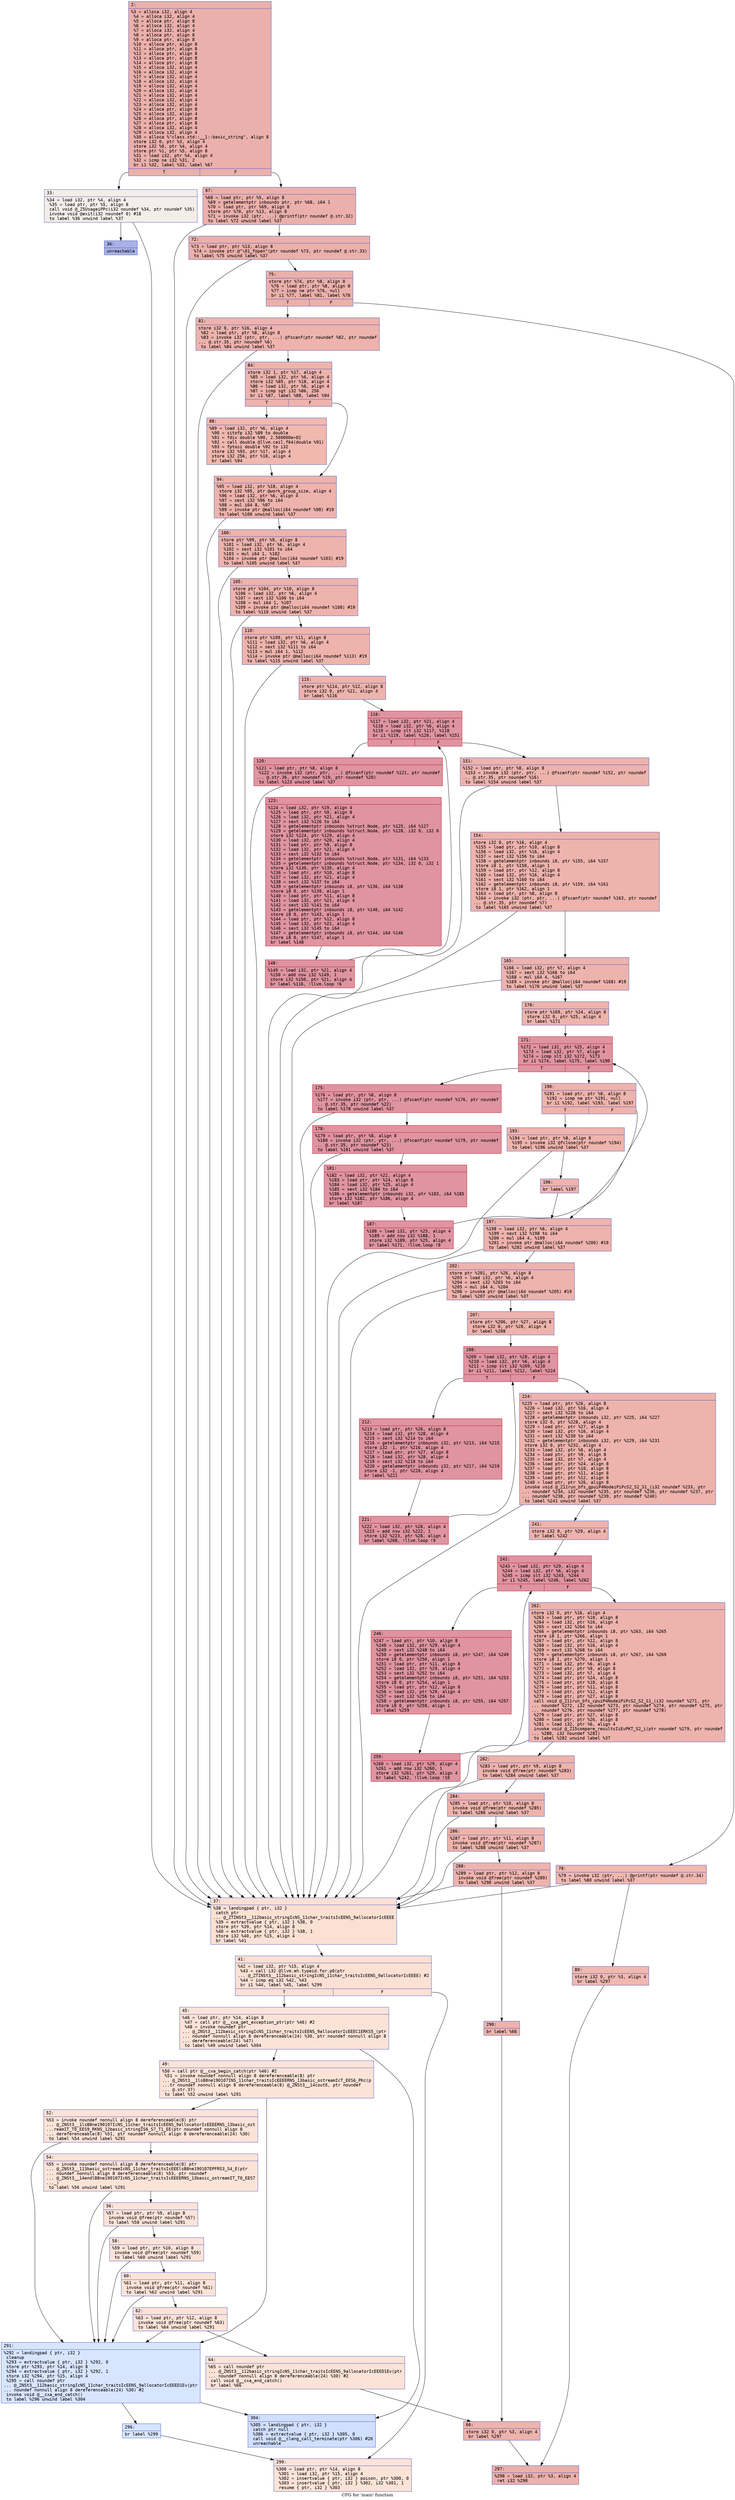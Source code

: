 digraph "CFG for 'main' function" {
	label="CFG for 'main' function";

	Node0x6000005ca300 [shape=record,color="#3d50c3ff", style=filled, fillcolor="#d24b4070" fontname="Courier",label="{2:\l|  %3 = alloca i32, align 4\l  %4 = alloca i32, align 4\l  %5 = alloca ptr, align 8\l  %6 = alloca i32, align 4\l  %7 = alloca i32, align 4\l  %8 = alloca ptr, align 8\l  %9 = alloca ptr, align 8\l  %10 = alloca ptr, align 8\l  %11 = alloca ptr, align 8\l  %12 = alloca ptr, align 8\l  %13 = alloca ptr, align 8\l  %14 = alloca ptr, align 8\l  %15 = alloca i32, align 4\l  %16 = alloca i32, align 4\l  %17 = alloca i32, align 4\l  %18 = alloca i32, align 4\l  %19 = alloca i32, align 4\l  %20 = alloca i32, align 4\l  %21 = alloca i32, align 4\l  %22 = alloca i32, align 4\l  %23 = alloca i32, align 4\l  %24 = alloca ptr, align 8\l  %25 = alloca i32, align 4\l  %26 = alloca ptr, align 8\l  %27 = alloca ptr, align 8\l  %28 = alloca i32, align 4\l  %29 = alloca i32, align 4\l  %30 = alloca %\"class.std::__1::basic_string\", align 8\l  store i32 0, ptr %3, align 4\l  store i32 %0, ptr %4, align 4\l  store ptr %1, ptr %5, align 8\l  %31 = load i32, ptr %4, align 4\l  %32 = icmp ne i32 %31, 2\l  br i1 %32, label %33, label %67\l|{<s0>T|<s1>F}}"];
	Node0x6000005ca300:s0 -> Node0x6000005ca350[tooltip="2 -> 33\nProbability 0.00%" ];
	Node0x6000005ca300:s1 -> Node0x6000005ca7b0[tooltip="2 -> 67\nProbability 100.00%" ];
	Node0x6000005ca350 [shape=record,color="#3d50c3ff", style=filled, fillcolor="#e8d6cc70" fontname="Courier",label="{33:\l|  %34 = load i32, ptr %4, align 4\l  %35 = load ptr, ptr %5, align 8\l  call void @_Z5UsageiPPc(i32 noundef %34, ptr noundef %35)\l  invoke void @exit(i32 noundef 0) #18\l          to label %36 unwind label %37\l}"];
	Node0x6000005ca350 -> Node0x6000005ca3a0[tooltip="33 -> 36\nProbability 0.00%" ];
	Node0x6000005ca350 -> Node0x6000005ca3f0[tooltip="33 -> 37\nProbability 100.00%" ];
	Node0x6000005ca3a0 [shape=record,color="#3d50c3ff", style=filled, fillcolor="#3d50c370" fontname="Courier",label="{36:\l|  unreachable\l}"];
	Node0x6000005ca3f0 [shape=record,color="#3d50c3ff", style=filled, fillcolor="#f7b99e70" fontname="Courier",label="{37:\l|  %38 = landingpad \{ ptr, i32 \}\l          catch ptr\l... @_ZTINSt3__112basic_stringIcNS_11char_traitsIcEENS_9allocatorIcEEEE\l  %39 = extractvalue \{ ptr, i32 \} %38, 0\l  store ptr %39, ptr %14, align 8\l  %40 = extractvalue \{ ptr, i32 \} %38, 1\l  store i32 %40, ptr %15, align 4\l  br label %41\l}"];
	Node0x6000005ca3f0 -> Node0x6000005ca440[tooltip="37 -> 41\nProbability 100.00%" ];
	Node0x6000005ca440 [shape=record,color="#3d50c3ff", style=filled, fillcolor="#f7b99e70" fontname="Courier",label="{41:\l|  %42 = load i32, ptr %15, align 4\l  %43 = call i32 @llvm.eh.typeid.for.p0(ptr\l... @_ZTINSt3__112basic_stringIcNS_11char_traitsIcEENS_9allocatorIcEEEE) #2\l  %44 = icmp eq i32 %42, %43\l  br i1 %44, label %45, label %299\l|{<s0>T|<s1>F}}"];
	Node0x6000005ca440:s0 -> Node0x6000005ca490[tooltip="41 -> 45\nProbability 50.00%" ];
	Node0x6000005ca440:s1 -> Node0x6000005cb700[tooltip="41 -> 299\nProbability 50.00%" ];
	Node0x6000005ca490 [shape=record,color="#3d50c3ff", style=filled, fillcolor="#f6bfa670" fontname="Courier",label="{45:\l|  %46 = load ptr, ptr %14, align 8\l  %47 = call ptr @__cxa_get_exception_ptr(ptr %46) #2\l  %48 = invoke noundef ptr\l... @_ZNSt3__112basic_stringIcNS_11char_traitsIcEENS_9allocatorIcEEEC1ERKS5_(ptr\l... noundef nonnull align 8 dereferenceable(24) %30, ptr noundef nonnull align 8\l... dereferenceable(24) %47)\l          to label %49 unwind label %304\l}"];
	Node0x6000005ca490 -> Node0x6000005ca4e0[tooltip="45 -> 49\nProbability 100.00%" ];
	Node0x6000005ca490 -> Node0x6000005cb750[tooltip="45 -> 304\nProbability 0.00%" ];
	Node0x6000005ca4e0 [shape=record,color="#3d50c3ff", style=filled, fillcolor="#f6bfa670" fontname="Courier",label="{49:\l|  %50 = call ptr @__cxa_begin_catch(ptr %46) #2\l  %51 = invoke noundef nonnull align 8 dereferenceable(8) ptr\l... @_ZNSt3__1lsB8ne190107INS_11char_traitsIcEEEERNS_13basic_ostreamIcT_EES6_PKc(p\l...tr noundef nonnull align 8 dereferenceable(8) @_ZNSt3__14coutE, ptr noundef\l... @.str.37)\l          to label %52 unwind label %291\l}"];
	Node0x6000005ca4e0 -> Node0x6000005ca530[tooltip="49 -> 52\nProbability 100.00%" ];
	Node0x6000005ca4e0 -> Node0x6000005cb610[tooltip="49 -> 291\nProbability 0.00%" ];
	Node0x6000005ca530 [shape=record,color="#3d50c3ff", style=filled, fillcolor="#f6bfa670" fontname="Courier",label="{52:\l|  %53 = invoke noundef nonnull align 8 dereferenceable(8) ptr\l... @_ZNSt3__1lsB8ne190107IcNS_11char_traitsIcEENS_9allocatorIcEEEERNS_13basic_ost\l...reamIT_T0_EES9_RKNS_12basic_stringIS6_S7_T1_EE(ptr noundef nonnull align 8\l... dereferenceable(8) %51, ptr noundef nonnull align 8 dereferenceable(24) %30)\l          to label %54 unwind label %291\l}"];
	Node0x6000005ca530 -> Node0x6000005ca580[tooltip="52 -> 54\nProbability 100.00%" ];
	Node0x6000005ca530 -> Node0x6000005cb610[tooltip="52 -> 291\nProbability 0.00%" ];
	Node0x6000005ca580 [shape=record,color="#3d50c3ff", style=filled, fillcolor="#f6bfa670" fontname="Courier",label="{54:\l|  %55 = invoke noundef nonnull align 8 dereferenceable(8) ptr\l... @_ZNSt3__113basic_ostreamIcNS_11char_traitsIcEEElsB8ne190107EPFRS3_S4_E(ptr\l... noundef nonnull align 8 dereferenceable(8) %53, ptr noundef\l... @_ZNSt3__14endlB8ne190107IcNS_11char_traitsIcEEEERNS_13basic_ostreamIT_T0_EES7\l..._)\l          to label %56 unwind label %291\l}"];
	Node0x6000005ca580 -> Node0x6000005ca5d0[tooltip="54 -> 56\nProbability 100.00%" ];
	Node0x6000005ca580 -> Node0x6000005cb610[tooltip="54 -> 291\nProbability 0.00%" ];
	Node0x6000005ca5d0 [shape=record,color="#3d50c3ff", style=filled, fillcolor="#f6bfa670" fontname="Courier",label="{56:\l|  %57 = load ptr, ptr %9, align 8\l  invoke void @free(ptr noundef %57)\l          to label %58 unwind label %291\l}"];
	Node0x6000005ca5d0 -> Node0x6000005ca620[tooltip="56 -> 58\nProbability 100.00%" ];
	Node0x6000005ca5d0 -> Node0x6000005cb610[tooltip="56 -> 291\nProbability 0.00%" ];
	Node0x6000005ca620 [shape=record,color="#3d50c3ff", style=filled, fillcolor="#f6bfa670" fontname="Courier",label="{58:\l|  %59 = load ptr, ptr %10, align 8\l  invoke void @free(ptr noundef %59)\l          to label %60 unwind label %291\l}"];
	Node0x6000005ca620 -> Node0x6000005ca670[tooltip="58 -> 60\nProbability 100.00%" ];
	Node0x6000005ca620 -> Node0x6000005cb610[tooltip="58 -> 291\nProbability 0.00%" ];
	Node0x6000005ca670 [shape=record,color="#3d50c3ff", style=filled, fillcolor="#f6bfa670" fontname="Courier",label="{60:\l|  %61 = load ptr, ptr %11, align 8\l  invoke void @free(ptr noundef %61)\l          to label %62 unwind label %291\l}"];
	Node0x6000005ca670 -> Node0x6000005ca6c0[tooltip="60 -> 62\nProbability 100.00%" ];
	Node0x6000005ca670 -> Node0x6000005cb610[tooltip="60 -> 291\nProbability 0.00%" ];
	Node0x6000005ca6c0 [shape=record,color="#3d50c3ff", style=filled, fillcolor="#f6bfa670" fontname="Courier",label="{62:\l|  %63 = load ptr, ptr %12, align 8\l  invoke void @free(ptr noundef %63)\l          to label %64 unwind label %291\l}"];
	Node0x6000005ca6c0 -> Node0x6000005ca710[tooltip="62 -> 64\nProbability 100.00%" ];
	Node0x6000005ca6c0 -> Node0x6000005cb610[tooltip="62 -> 291\nProbability 0.00%" ];
	Node0x6000005ca710 [shape=record,color="#3d50c3ff", style=filled, fillcolor="#f6bfa670" fontname="Courier",label="{64:\l|  %65 = call noundef ptr\l... @_ZNSt3__112basic_stringIcNS_11char_traitsIcEENS_9allocatorIcEEED1Ev(ptr\l... noundef nonnull align 8 dereferenceable(24) %30) #2\l  call void @__cxa_end_catch()\l  br label %66\l}"];
	Node0x6000005ca710 -> Node0x6000005ca760[tooltip="64 -> 66\nProbability 100.00%" ];
	Node0x6000005ca760 [shape=record,color="#3d50c3ff", style=filled, fillcolor="#d6524470" fontname="Courier",label="{66:\l|  store i32 0, ptr %3, align 4\l  br label %297\l}"];
	Node0x6000005ca760 -> Node0x6000005cb6b0[tooltip="66 -> 297\nProbability 100.00%" ];
	Node0x6000005ca7b0 [shape=record,color="#3d50c3ff", style=filled, fillcolor="#d24b4070" fontname="Courier",label="{67:\l|  %68 = load ptr, ptr %5, align 8\l  %69 = getelementptr inbounds ptr, ptr %68, i64 1\l  %70 = load ptr, ptr %69, align 8\l  store ptr %70, ptr %13, align 8\l  %71 = invoke i32 (ptr, ...) @printf(ptr noundef @.str.32)\l          to label %72 unwind label %37\l}"];
	Node0x6000005ca7b0 -> Node0x6000005ca800[tooltip="67 -> 72\nProbability 100.00%" ];
	Node0x6000005ca7b0 -> Node0x6000005ca3f0[tooltip="67 -> 37\nProbability 0.00%" ];
	Node0x6000005ca800 [shape=record,color="#3d50c3ff", style=filled, fillcolor="#d24b4070" fontname="Courier",label="{72:\l|  %73 = load ptr, ptr %13, align 8\l  %74 = invoke ptr @\"\\01_fopen\"(ptr noundef %73, ptr noundef @.str.33)\l          to label %75 unwind label %37\l}"];
	Node0x6000005ca800 -> Node0x6000005ca850[tooltip="72 -> 75\nProbability 100.00%" ];
	Node0x6000005ca800 -> Node0x6000005ca3f0[tooltip="72 -> 37\nProbability 0.00%" ];
	Node0x6000005ca850 [shape=record,color="#3d50c3ff", style=filled, fillcolor="#d24b4070" fontname="Courier",label="{75:\l|  store ptr %74, ptr %8, align 8\l  %76 = load ptr, ptr %8, align 8\l  %77 = icmp ne ptr %76, null\l  br i1 %77, label %81, label %78\l|{<s0>T|<s1>F}}"];
	Node0x6000005ca850:s0 -> Node0x6000005ca940[tooltip="75 -> 81\nProbability 62.50%" ];
	Node0x6000005ca850:s1 -> Node0x6000005ca8a0[tooltip="75 -> 78\nProbability 37.50%" ];
	Node0x6000005ca8a0 [shape=record,color="#3d50c3ff", style=filled, fillcolor="#dc5d4a70" fontname="Courier",label="{78:\l|  %79 = invoke i32 (ptr, ...) @printf(ptr noundef @.str.34)\l          to label %80 unwind label %37\l}"];
	Node0x6000005ca8a0 -> Node0x6000005ca8f0[tooltip="78 -> 80\nProbability 100.00%" ];
	Node0x6000005ca8a0 -> Node0x6000005ca3f0[tooltip="78 -> 37\nProbability 0.00%" ];
	Node0x6000005ca8f0 [shape=record,color="#3d50c3ff", style=filled, fillcolor="#dc5d4a70" fontname="Courier",label="{80:\l|  store i32 0, ptr %3, align 4\l  br label %297\l}"];
	Node0x6000005ca8f0 -> Node0x6000005cb6b0[tooltip="80 -> 297\nProbability 100.00%" ];
	Node0x6000005ca940 [shape=record,color="#3d50c3ff", style=filled, fillcolor="#d6524470" fontname="Courier",label="{81:\l|  store i32 0, ptr %16, align 4\l  %82 = load ptr, ptr %8, align 8\l  %83 = invoke i32 (ptr, ptr, ...) @fscanf(ptr noundef %82, ptr noundef\l... @.str.35, ptr noundef %6)\l          to label %84 unwind label %37\l}"];
	Node0x6000005ca940 -> Node0x6000005ca990[tooltip="81 -> 84\nProbability 100.00%" ];
	Node0x6000005ca940 -> Node0x6000005ca3f0[tooltip="81 -> 37\nProbability 0.00%" ];
	Node0x6000005ca990 [shape=record,color="#3d50c3ff", style=filled, fillcolor="#d6524470" fontname="Courier",label="{84:\l|  store i32 1, ptr %17, align 4\l  %85 = load i32, ptr %6, align 4\l  store i32 %85, ptr %18, align 4\l  %86 = load i32, ptr %6, align 4\l  %87 = icmp sgt i32 %86, 256\l  br i1 %87, label %88, label %94\l|{<s0>T|<s1>F}}"];
	Node0x6000005ca990:s0 -> Node0x6000005ca9e0[tooltip="84 -> 88\nProbability 50.00%" ];
	Node0x6000005ca990:s1 -> Node0x6000005caa30[tooltip="84 -> 94\nProbability 50.00%" ];
	Node0x6000005ca9e0 [shape=record,color="#3d50c3ff", style=filled, fillcolor="#dc5d4a70" fontname="Courier",label="{88:\l|  %89 = load i32, ptr %6, align 4\l  %90 = sitofp i32 %89 to double\l  %91 = fdiv double %90, 2.560000e+02\l  %92 = call double @llvm.ceil.f64(double %91)\l  %93 = fptosi double %92 to i32\l  store i32 %93, ptr %17, align 4\l  store i32 256, ptr %18, align 4\l  br label %94\l}"];
	Node0x6000005ca9e0 -> Node0x6000005caa30[tooltip="88 -> 94\nProbability 100.00%" ];
	Node0x6000005caa30 [shape=record,color="#3d50c3ff", style=filled, fillcolor="#d6524470" fontname="Courier",label="{94:\l|  %95 = load i32, ptr %18, align 4\l  store i32 %95, ptr @work_group_size, align 4\l  %96 = load i32, ptr %6, align 4\l  %97 = sext i32 %96 to i64\l  %98 = mul i64 8, %97\l  %99 = invoke ptr @malloc(i64 noundef %98) #19\l          to label %100 unwind label %37\l}"];
	Node0x6000005caa30 -> Node0x6000005caa80[tooltip="94 -> 100\nProbability 100.00%" ];
	Node0x6000005caa30 -> Node0x6000005ca3f0[tooltip="94 -> 37\nProbability 0.00%" ];
	Node0x6000005caa80 [shape=record,color="#3d50c3ff", style=filled, fillcolor="#d6524470" fontname="Courier",label="{100:\l|  store ptr %99, ptr %9, align 8\l  %101 = load i32, ptr %6, align 4\l  %102 = sext i32 %101 to i64\l  %103 = mul i64 1, %102\l  %104 = invoke ptr @malloc(i64 noundef %103) #19\l          to label %105 unwind label %37\l}"];
	Node0x6000005caa80 -> Node0x6000005caad0[tooltip="100 -> 105\nProbability 100.00%" ];
	Node0x6000005caa80 -> Node0x6000005ca3f0[tooltip="100 -> 37\nProbability 0.00%" ];
	Node0x6000005caad0 [shape=record,color="#3d50c3ff", style=filled, fillcolor="#d6524470" fontname="Courier",label="{105:\l|  store ptr %104, ptr %10, align 8\l  %106 = load i32, ptr %6, align 4\l  %107 = sext i32 %106 to i64\l  %108 = mul i64 1, %107\l  %109 = invoke ptr @malloc(i64 noundef %108) #19\l          to label %110 unwind label %37\l}"];
	Node0x6000005caad0 -> Node0x6000005cab20[tooltip="105 -> 110\nProbability 100.00%" ];
	Node0x6000005caad0 -> Node0x6000005ca3f0[tooltip="105 -> 37\nProbability 0.00%" ];
	Node0x6000005cab20 [shape=record,color="#3d50c3ff", style=filled, fillcolor="#d6524470" fontname="Courier",label="{110:\l|  store ptr %109, ptr %11, align 8\l  %111 = load i32, ptr %6, align 4\l  %112 = sext i32 %111 to i64\l  %113 = mul i64 1, %112\l  %114 = invoke ptr @malloc(i64 noundef %113) #19\l          to label %115 unwind label %37\l}"];
	Node0x6000005cab20 -> Node0x6000005cab70[tooltip="110 -> 115\nProbability 100.00%" ];
	Node0x6000005cab20 -> Node0x6000005ca3f0[tooltip="110 -> 37\nProbability 0.00%" ];
	Node0x6000005cab70 [shape=record,color="#3d50c3ff", style=filled, fillcolor="#d6524470" fontname="Courier",label="{115:\l|  store ptr %114, ptr %12, align 8\l  store i32 0, ptr %21, align 4\l  br label %116\l}"];
	Node0x6000005cab70 -> Node0x6000005cabc0[tooltip="115 -> 116\nProbability 100.00%" ];
	Node0x6000005cabc0 [shape=record,color="#b70d28ff", style=filled, fillcolor="#b70d2870" fontname="Courier",label="{116:\l|  %117 = load i32, ptr %21, align 4\l  %118 = load i32, ptr %6, align 4\l  %119 = icmp slt i32 %117, %118\l  br i1 %119, label %120, label %151\l|{<s0>T|<s1>F}}"];
	Node0x6000005cabc0:s0 -> Node0x6000005cac10[tooltip="116 -> 120\nProbability 96.88%" ];
	Node0x6000005cabc0:s1 -> Node0x6000005cad00[tooltip="116 -> 151\nProbability 3.12%" ];
	Node0x6000005cac10 [shape=record,color="#b70d28ff", style=filled, fillcolor="#b70d2870" fontname="Courier",label="{120:\l|  %121 = load ptr, ptr %8, align 8\l  %122 = invoke i32 (ptr, ptr, ...) @fscanf(ptr noundef %121, ptr noundef\l... @.str.36, ptr noundef %19, ptr noundef %20)\l          to label %123 unwind label %37\l}"];
	Node0x6000005cac10 -> Node0x6000005cac60[tooltip="120 -> 123\nProbability 100.00%" ];
	Node0x6000005cac10 -> Node0x6000005ca3f0[tooltip="120 -> 37\nProbability 0.00%" ];
	Node0x6000005cac60 [shape=record,color="#b70d28ff", style=filled, fillcolor="#b70d2870" fontname="Courier",label="{123:\l|  %124 = load i32, ptr %19, align 4\l  %125 = load ptr, ptr %9, align 8\l  %126 = load i32, ptr %21, align 4\l  %127 = sext i32 %126 to i64\l  %128 = getelementptr inbounds %struct.Node, ptr %125, i64 %127\l  %129 = getelementptr inbounds %struct.Node, ptr %128, i32 0, i32 0\l  store i32 %124, ptr %129, align 4\l  %130 = load i32, ptr %20, align 4\l  %131 = load ptr, ptr %9, align 8\l  %132 = load i32, ptr %21, align 4\l  %133 = sext i32 %132 to i64\l  %134 = getelementptr inbounds %struct.Node, ptr %131, i64 %133\l  %135 = getelementptr inbounds %struct.Node, ptr %134, i32 0, i32 1\l  store i32 %130, ptr %135, align 4\l  %136 = load ptr, ptr %10, align 8\l  %137 = load i32, ptr %21, align 4\l  %138 = sext i32 %137 to i64\l  %139 = getelementptr inbounds i8, ptr %136, i64 %138\l  store i8 0, ptr %139, align 1\l  %140 = load ptr, ptr %11, align 8\l  %141 = load i32, ptr %21, align 4\l  %142 = sext i32 %141 to i64\l  %143 = getelementptr inbounds i8, ptr %140, i64 %142\l  store i8 0, ptr %143, align 1\l  %144 = load ptr, ptr %12, align 8\l  %145 = load i32, ptr %21, align 4\l  %146 = sext i32 %145 to i64\l  %147 = getelementptr inbounds i8, ptr %144, i64 %146\l  store i8 0, ptr %147, align 1\l  br label %148\l}"];
	Node0x6000005cac60 -> Node0x6000005cacb0[tooltip="123 -> 148\nProbability 100.00%" ];
	Node0x6000005cacb0 [shape=record,color="#b70d28ff", style=filled, fillcolor="#b70d2870" fontname="Courier",label="{148:\l|  %149 = load i32, ptr %21, align 4\l  %150 = add nsw i32 %149, 1\l  store i32 %150, ptr %21, align 4\l  br label %116, !llvm.loop !6\l}"];
	Node0x6000005cacb0 -> Node0x6000005cabc0[tooltip="148 -> 116\nProbability 100.00%" ];
	Node0x6000005cad00 [shape=record,color="#3d50c3ff", style=filled, fillcolor="#d6524470" fontname="Courier",label="{151:\l|  %152 = load ptr, ptr %8, align 8\l  %153 = invoke i32 (ptr, ptr, ...) @fscanf(ptr noundef %152, ptr noundef\l... @.str.35, ptr noundef %16)\l          to label %154 unwind label %37\l}"];
	Node0x6000005cad00 -> Node0x6000005cad50[tooltip="151 -> 154\nProbability 100.00%" ];
	Node0x6000005cad00 -> Node0x6000005ca3f0[tooltip="151 -> 37\nProbability 0.00%" ];
	Node0x6000005cad50 [shape=record,color="#3d50c3ff", style=filled, fillcolor="#d6524470" fontname="Courier",label="{154:\l|  store i32 0, ptr %16, align 4\l  %155 = load ptr, ptr %10, align 8\l  %156 = load i32, ptr %16, align 4\l  %157 = sext i32 %156 to i64\l  %158 = getelementptr inbounds i8, ptr %155, i64 %157\l  store i8 1, ptr %158, align 1\l  %159 = load ptr, ptr %12, align 8\l  %160 = load i32, ptr %16, align 4\l  %161 = sext i32 %160 to i64\l  %162 = getelementptr inbounds i8, ptr %159, i64 %161\l  store i8 1, ptr %162, align 1\l  %163 = load ptr, ptr %8, align 8\l  %164 = invoke i32 (ptr, ptr, ...) @fscanf(ptr noundef %163, ptr noundef\l... @.str.35, ptr noundef %7)\l          to label %165 unwind label %37\l}"];
	Node0x6000005cad50 -> Node0x6000005cada0[tooltip="154 -> 165\nProbability 100.00%" ];
	Node0x6000005cad50 -> Node0x6000005ca3f0[tooltip="154 -> 37\nProbability 0.00%" ];
	Node0x6000005cada0 [shape=record,color="#3d50c3ff", style=filled, fillcolor="#d6524470" fontname="Courier",label="{165:\l|  %166 = load i32, ptr %7, align 4\l  %167 = sext i32 %166 to i64\l  %168 = mul i64 4, %167\l  %169 = invoke ptr @malloc(i64 noundef %168) #19\l          to label %170 unwind label %37\l}"];
	Node0x6000005cada0 -> Node0x6000005cadf0[tooltip="165 -> 170\nProbability 100.00%" ];
	Node0x6000005cada0 -> Node0x6000005ca3f0[tooltip="165 -> 37\nProbability 0.00%" ];
	Node0x6000005cadf0 [shape=record,color="#3d50c3ff", style=filled, fillcolor="#d6524470" fontname="Courier",label="{170:\l|  store ptr %169, ptr %24, align 8\l  store i32 0, ptr %25, align 4\l  br label %171\l}"];
	Node0x6000005cadf0 -> Node0x6000005cae40[tooltip="170 -> 171\nProbability 100.00%" ];
	Node0x6000005cae40 [shape=record,color="#b70d28ff", style=filled, fillcolor="#b70d2870" fontname="Courier",label="{171:\l|  %172 = load i32, ptr %25, align 4\l  %173 = load i32, ptr %7, align 4\l  %174 = icmp slt i32 %172, %173\l  br i1 %174, label %175, label %190\l|{<s0>T|<s1>F}}"];
	Node0x6000005cae40:s0 -> Node0x6000005cae90[tooltip="171 -> 175\nProbability 96.88%" ];
	Node0x6000005cae40:s1 -> Node0x6000005cafd0[tooltip="171 -> 190\nProbability 3.12%" ];
	Node0x6000005cae90 [shape=record,color="#b70d28ff", style=filled, fillcolor="#b70d2870" fontname="Courier",label="{175:\l|  %176 = load ptr, ptr %8, align 8\l  %177 = invoke i32 (ptr, ptr, ...) @fscanf(ptr noundef %176, ptr noundef\l... @.str.35, ptr noundef %22)\l          to label %178 unwind label %37\l}"];
	Node0x6000005cae90 -> Node0x6000005caee0[tooltip="175 -> 178\nProbability 100.00%" ];
	Node0x6000005cae90 -> Node0x6000005ca3f0[tooltip="175 -> 37\nProbability 0.00%" ];
	Node0x6000005caee0 [shape=record,color="#b70d28ff", style=filled, fillcolor="#b70d2870" fontname="Courier",label="{178:\l|  %179 = load ptr, ptr %8, align 8\l  %180 = invoke i32 (ptr, ptr, ...) @fscanf(ptr noundef %179, ptr noundef\l... @.str.35, ptr noundef %23)\l          to label %181 unwind label %37\l}"];
	Node0x6000005caee0 -> Node0x6000005caf30[tooltip="178 -> 181\nProbability 100.00%" ];
	Node0x6000005caee0 -> Node0x6000005ca3f0[tooltip="178 -> 37\nProbability 0.00%" ];
	Node0x6000005caf30 [shape=record,color="#b70d28ff", style=filled, fillcolor="#b70d2870" fontname="Courier",label="{181:\l|  %182 = load i32, ptr %22, align 4\l  %183 = load ptr, ptr %24, align 8\l  %184 = load i32, ptr %25, align 4\l  %185 = sext i32 %184 to i64\l  %186 = getelementptr inbounds i32, ptr %183, i64 %185\l  store i32 %182, ptr %186, align 4\l  br label %187\l}"];
	Node0x6000005caf30 -> Node0x6000005caf80[tooltip="181 -> 187\nProbability 100.00%" ];
	Node0x6000005caf80 [shape=record,color="#b70d28ff", style=filled, fillcolor="#b70d2870" fontname="Courier",label="{187:\l|  %188 = load i32, ptr %25, align 4\l  %189 = add nsw i32 %188, 1\l  store i32 %189, ptr %25, align 4\l  br label %171, !llvm.loop !8\l}"];
	Node0x6000005caf80 -> Node0x6000005cae40[tooltip="187 -> 171\nProbability 100.00%" ];
	Node0x6000005cafd0 [shape=record,color="#3d50c3ff", style=filled, fillcolor="#d6524470" fontname="Courier",label="{190:\l|  %191 = load ptr, ptr %8, align 8\l  %192 = icmp ne ptr %191, null\l  br i1 %192, label %193, label %197\l|{<s0>T|<s1>F}}"];
	Node0x6000005cafd0:s0 -> Node0x6000005cb020[tooltip="190 -> 193\nProbability 62.50%" ];
	Node0x6000005cafd0:s1 -> Node0x6000005cb0c0[tooltip="190 -> 197\nProbability 37.50%" ];
	Node0x6000005cb020 [shape=record,color="#3d50c3ff", style=filled, fillcolor="#d8564670" fontname="Courier",label="{193:\l|  %194 = load ptr, ptr %8, align 8\l  %195 = invoke i32 @fclose(ptr noundef %194)\l          to label %196 unwind label %37\l}"];
	Node0x6000005cb020 -> Node0x6000005cb070[tooltip="193 -> 196\nProbability 100.00%" ];
	Node0x6000005cb020 -> Node0x6000005ca3f0[tooltip="193 -> 37\nProbability 0.00%" ];
	Node0x6000005cb070 [shape=record,color="#3d50c3ff", style=filled, fillcolor="#d8564670" fontname="Courier",label="{196:\l|  br label %197\l}"];
	Node0x6000005cb070 -> Node0x6000005cb0c0[tooltip="196 -> 197\nProbability 100.00%" ];
	Node0x6000005cb0c0 [shape=record,color="#3d50c3ff", style=filled, fillcolor="#d6524470" fontname="Courier",label="{197:\l|  %198 = load i32, ptr %6, align 4\l  %199 = sext i32 %198 to i64\l  %200 = mul i64 4, %199\l  %201 = invoke ptr @malloc(i64 noundef %200) #19\l          to label %202 unwind label %37\l}"];
	Node0x6000005cb0c0 -> Node0x6000005cb110[tooltip="197 -> 202\nProbability 100.00%" ];
	Node0x6000005cb0c0 -> Node0x6000005ca3f0[tooltip="197 -> 37\nProbability 0.00%" ];
	Node0x6000005cb110 [shape=record,color="#3d50c3ff", style=filled, fillcolor="#d6524470" fontname="Courier",label="{202:\l|  store ptr %201, ptr %26, align 8\l  %203 = load i32, ptr %6, align 4\l  %204 = sext i32 %203 to i64\l  %205 = mul i64 4, %204\l  %206 = invoke ptr @malloc(i64 noundef %205) #19\l          to label %207 unwind label %37\l}"];
	Node0x6000005cb110 -> Node0x6000005cb160[tooltip="202 -> 207\nProbability 100.00%" ];
	Node0x6000005cb110 -> Node0x6000005ca3f0[tooltip="202 -> 37\nProbability 0.00%" ];
	Node0x6000005cb160 [shape=record,color="#3d50c3ff", style=filled, fillcolor="#d6524470" fontname="Courier",label="{207:\l|  store ptr %206, ptr %27, align 8\l  store i32 0, ptr %28, align 4\l  br label %208\l}"];
	Node0x6000005cb160 -> Node0x6000005cb1b0[tooltip="207 -> 208\nProbability 100.00%" ];
	Node0x6000005cb1b0 [shape=record,color="#b70d28ff", style=filled, fillcolor="#b70d2870" fontname="Courier",label="{208:\l|  %209 = load i32, ptr %28, align 4\l  %210 = load i32, ptr %6, align 4\l  %211 = icmp slt i32 %209, %210\l  br i1 %211, label %212, label %224\l|{<s0>T|<s1>F}}"];
	Node0x6000005cb1b0:s0 -> Node0x6000005cb200[tooltip="208 -> 212\nProbability 96.88%" ];
	Node0x6000005cb1b0:s1 -> Node0x6000005cb2a0[tooltip="208 -> 224\nProbability 3.12%" ];
	Node0x6000005cb200 [shape=record,color="#b70d28ff", style=filled, fillcolor="#b70d2870" fontname="Courier",label="{212:\l|  %213 = load ptr, ptr %26, align 8\l  %214 = load i32, ptr %28, align 4\l  %215 = sext i32 %214 to i64\l  %216 = getelementptr inbounds i32, ptr %213, i64 %215\l  store i32 -1, ptr %216, align 4\l  %217 = load ptr, ptr %27, align 8\l  %218 = load i32, ptr %28, align 4\l  %219 = sext i32 %218 to i64\l  %220 = getelementptr inbounds i32, ptr %217, i64 %219\l  store i32 -1, ptr %220, align 4\l  br label %221\l}"];
	Node0x6000005cb200 -> Node0x6000005cb250[tooltip="212 -> 221\nProbability 100.00%" ];
	Node0x6000005cb250 [shape=record,color="#b70d28ff", style=filled, fillcolor="#b70d2870" fontname="Courier",label="{221:\l|  %222 = load i32, ptr %28, align 4\l  %223 = add nsw i32 %222, 1\l  store i32 %223, ptr %28, align 4\l  br label %208, !llvm.loop !9\l}"];
	Node0x6000005cb250 -> Node0x6000005cb1b0[tooltip="221 -> 208\nProbability 100.00%" ];
	Node0x6000005cb2a0 [shape=record,color="#3d50c3ff", style=filled, fillcolor="#d6524470" fontname="Courier",label="{224:\l|  %225 = load ptr, ptr %26, align 8\l  %226 = load i32, ptr %16, align 4\l  %227 = sext i32 %226 to i64\l  %228 = getelementptr inbounds i32, ptr %225, i64 %227\l  store i32 0, ptr %228, align 4\l  %229 = load ptr, ptr %27, align 8\l  %230 = load i32, ptr %16, align 4\l  %231 = sext i32 %230 to i64\l  %232 = getelementptr inbounds i32, ptr %229, i64 %231\l  store i32 0, ptr %232, align 4\l  %233 = load i32, ptr %6, align 4\l  %234 = load ptr, ptr %9, align 8\l  %235 = load i32, ptr %7, align 4\l  %236 = load ptr, ptr %24, align 8\l  %237 = load ptr, ptr %10, align 8\l  %238 = load ptr, ptr %11, align 8\l  %239 = load ptr, ptr %12, align 8\l  %240 = load ptr, ptr %26, align 8\l  invoke void @_Z11run_bfs_gpuiP4NodeiPiPcS2_S2_S1_(i32 noundef %233, ptr\l... noundef %234, i32 noundef %235, ptr noundef %236, ptr noundef %237, ptr\l... noundef %238, ptr noundef %239, ptr noundef %240)\l          to label %241 unwind label %37\l}"];
	Node0x6000005cb2a0 -> Node0x6000005cb2f0[tooltip="224 -> 241\nProbability 100.00%" ];
	Node0x6000005cb2a0 -> Node0x6000005ca3f0[tooltip="224 -> 37\nProbability 0.00%" ];
	Node0x6000005cb2f0 [shape=record,color="#3d50c3ff", style=filled, fillcolor="#d6524470" fontname="Courier",label="{241:\l|  store i32 0, ptr %29, align 4\l  br label %242\l}"];
	Node0x6000005cb2f0 -> Node0x6000005cb340[tooltip="241 -> 242\nProbability 100.00%" ];
	Node0x6000005cb340 [shape=record,color="#b70d28ff", style=filled, fillcolor="#b70d2870" fontname="Courier",label="{242:\l|  %243 = load i32, ptr %29, align 4\l  %244 = load i32, ptr %6, align 4\l  %245 = icmp slt i32 %243, %244\l  br i1 %245, label %246, label %262\l|{<s0>T|<s1>F}}"];
	Node0x6000005cb340:s0 -> Node0x6000005cb390[tooltip="242 -> 246\nProbability 96.88%" ];
	Node0x6000005cb340:s1 -> Node0x6000005cb430[tooltip="242 -> 262\nProbability 3.12%" ];
	Node0x6000005cb390 [shape=record,color="#b70d28ff", style=filled, fillcolor="#b70d2870" fontname="Courier",label="{246:\l|  %247 = load ptr, ptr %10, align 8\l  %248 = load i32, ptr %29, align 4\l  %249 = sext i32 %248 to i64\l  %250 = getelementptr inbounds i8, ptr %247, i64 %249\l  store i8 0, ptr %250, align 1\l  %251 = load ptr, ptr %11, align 8\l  %252 = load i32, ptr %29, align 4\l  %253 = sext i32 %252 to i64\l  %254 = getelementptr inbounds i8, ptr %251, i64 %253\l  store i8 0, ptr %254, align 1\l  %255 = load ptr, ptr %12, align 8\l  %256 = load i32, ptr %29, align 4\l  %257 = sext i32 %256 to i64\l  %258 = getelementptr inbounds i8, ptr %255, i64 %257\l  store i8 0, ptr %258, align 1\l  br label %259\l}"];
	Node0x6000005cb390 -> Node0x6000005cb3e0[tooltip="246 -> 259\nProbability 100.00%" ];
	Node0x6000005cb3e0 [shape=record,color="#b70d28ff", style=filled, fillcolor="#b70d2870" fontname="Courier",label="{259:\l|  %260 = load i32, ptr %29, align 4\l  %261 = add nsw i32 %260, 1\l  store i32 %261, ptr %29, align 4\l  br label %242, !llvm.loop !10\l}"];
	Node0x6000005cb3e0 -> Node0x6000005cb340[tooltip="259 -> 242\nProbability 100.00%" ];
	Node0x6000005cb430 [shape=record,color="#3d50c3ff", style=filled, fillcolor="#d6524470" fontname="Courier",label="{262:\l|  store i32 0, ptr %16, align 4\l  %263 = load ptr, ptr %10, align 8\l  %264 = load i32, ptr %16, align 4\l  %265 = sext i32 %264 to i64\l  %266 = getelementptr inbounds i8, ptr %263, i64 %265\l  store i8 1, ptr %266, align 1\l  %267 = load ptr, ptr %12, align 8\l  %268 = load i32, ptr %16, align 4\l  %269 = sext i32 %268 to i64\l  %270 = getelementptr inbounds i8, ptr %267, i64 %269\l  store i8 1, ptr %270, align 1\l  %271 = load i32, ptr %6, align 4\l  %272 = load ptr, ptr %9, align 8\l  %273 = load i32, ptr %7, align 4\l  %274 = load ptr, ptr %24, align 8\l  %275 = load ptr, ptr %10, align 8\l  %276 = load ptr, ptr %11, align 8\l  %277 = load ptr, ptr %12, align 8\l  %278 = load ptr, ptr %27, align 8\l  call void @_Z11run_bfs_cpuiP4NodeiPiPcS2_S2_S1_(i32 noundef %271, ptr\l... noundef %272, i32 noundef %273, ptr noundef %274, ptr noundef %275, ptr\l... noundef %276, ptr noundef %277, ptr noundef %278)\l  %279 = load ptr, ptr %27, align 8\l  %280 = load ptr, ptr %26, align 8\l  %281 = load i32, ptr %6, align 4\l  invoke void @_Z15compare_resultsIiEvPKT_S2_i(ptr noundef %279, ptr noundef\l... %280, i32 noundef %281)\l          to label %282 unwind label %37\l}"];
	Node0x6000005cb430 -> Node0x6000005cb480[tooltip="262 -> 282\nProbability 100.00%" ];
	Node0x6000005cb430 -> Node0x6000005ca3f0[tooltip="262 -> 37\nProbability 0.00%" ];
	Node0x6000005cb480 [shape=record,color="#3d50c3ff", style=filled, fillcolor="#d6524470" fontname="Courier",label="{282:\l|  %283 = load ptr, ptr %9, align 8\l  invoke void @free(ptr noundef %283)\l          to label %284 unwind label %37\l}"];
	Node0x6000005cb480 -> Node0x6000005cb4d0[tooltip="282 -> 284\nProbability 100.00%" ];
	Node0x6000005cb480 -> Node0x6000005ca3f0[tooltip="282 -> 37\nProbability 0.00%" ];
	Node0x6000005cb4d0 [shape=record,color="#3d50c3ff", style=filled, fillcolor="#d6524470" fontname="Courier",label="{284:\l|  %285 = load ptr, ptr %10, align 8\l  invoke void @free(ptr noundef %285)\l          to label %286 unwind label %37\l}"];
	Node0x6000005cb4d0 -> Node0x6000005cb520[tooltip="284 -> 286\nProbability 100.00%" ];
	Node0x6000005cb4d0 -> Node0x6000005ca3f0[tooltip="284 -> 37\nProbability 0.00%" ];
	Node0x6000005cb520 [shape=record,color="#3d50c3ff", style=filled, fillcolor="#d6524470" fontname="Courier",label="{286:\l|  %287 = load ptr, ptr %11, align 8\l  invoke void @free(ptr noundef %287)\l          to label %288 unwind label %37\l}"];
	Node0x6000005cb520 -> Node0x6000005cb570[tooltip="286 -> 288\nProbability 100.00%" ];
	Node0x6000005cb520 -> Node0x6000005ca3f0[tooltip="286 -> 37\nProbability 0.00%" ];
	Node0x6000005cb570 [shape=record,color="#3d50c3ff", style=filled, fillcolor="#d6524470" fontname="Courier",label="{288:\l|  %289 = load ptr, ptr %12, align 8\l  invoke void @free(ptr noundef %289)\l          to label %290 unwind label %37\l}"];
	Node0x6000005cb570 -> Node0x6000005cb5c0[tooltip="288 -> 290\nProbability 100.00%" ];
	Node0x6000005cb570 -> Node0x6000005ca3f0[tooltip="288 -> 37\nProbability 0.00%" ];
	Node0x6000005cb5c0 [shape=record,color="#3d50c3ff", style=filled, fillcolor="#d6524470" fontname="Courier",label="{290:\l|  br label %66\l}"];
	Node0x6000005cb5c0 -> Node0x6000005ca760[tooltip="290 -> 66\nProbability 100.00%" ];
	Node0x6000005cb610 [shape=record,color="#3d50c3ff", style=filled, fillcolor="#a7c5fe70" fontname="Courier",label="{291:\l|  %292 = landingpad \{ ptr, i32 \}\l          cleanup\l  %293 = extractvalue \{ ptr, i32 \} %292, 0\l  store ptr %293, ptr %14, align 8\l  %294 = extractvalue \{ ptr, i32 \} %292, 1\l  store i32 %294, ptr %15, align 4\l  %295 = call noundef ptr\l... @_ZNSt3__112basic_stringIcNS_11char_traitsIcEENS_9allocatorIcEEED1Ev(ptr\l... noundef nonnull align 8 dereferenceable(24) %30) #2\l  invoke void @__cxa_end_catch()\l          to label %296 unwind label %304\l}"];
	Node0x6000005cb610 -> Node0x6000005cb660[tooltip="291 -> 296\nProbability 100.00%" ];
	Node0x6000005cb610 -> Node0x6000005cb750[tooltip="291 -> 304\nProbability 0.00%" ];
	Node0x6000005cb660 [shape=record,color="#3d50c3ff", style=filled, fillcolor="#a7c5fe70" fontname="Courier",label="{296:\l|  br label %299\l}"];
	Node0x6000005cb660 -> Node0x6000005cb700[tooltip="296 -> 299\nProbability 100.00%" ];
	Node0x6000005cb6b0 [shape=record,color="#3d50c3ff", style=filled, fillcolor="#d24b4070" fontname="Courier",label="{297:\l|  %298 = load i32, ptr %3, align 4\l  ret i32 %298\l}"];
	Node0x6000005cb700 [shape=record,color="#3d50c3ff", style=filled, fillcolor="#f6bfa670" fontname="Courier",label="{299:\l|  %300 = load ptr, ptr %14, align 8\l  %301 = load i32, ptr %15, align 4\l  %302 = insertvalue \{ ptr, i32 \} poison, ptr %300, 0\l  %303 = insertvalue \{ ptr, i32 \} %302, i32 %301, 1\l  resume \{ ptr, i32 \} %303\l}"];
	Node0x6000005cb750 [shape=record,color="#3d50c3ff", style=filled, fillcolor="#96b7ff70" fontname="Courier",label="{304:\l|  %305 = landingpad \{ ptr, i32 \}\l          catch ptr null\l  %306 = extractvalue \{ ptr, i32 \} %305, 0\l  call void @__clang_call_terminate(ptr %306) #20\l  unreachable\l}"];
}

